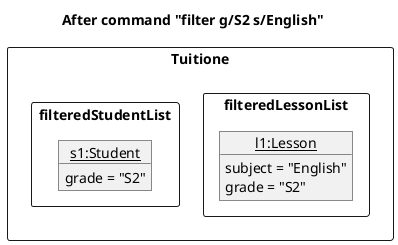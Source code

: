 @startuml
'https://plantuml.com/object-diagram

title After command "filter g/S2 s/English"

package Tuitione <<rectangle>> {
    package filteredLessonList <<rectangle>> {
        object "<u>l1:Lesson" as Lesson1 {
        subject = "English"
        grade = "S2"
        }

    }
    package filteredStudentList <<rectangle>> {
        object "<u>s1:Student" as Student1 {
        grade = "S2"
        }
    }
}

@end
